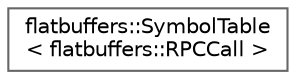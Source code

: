 digraph "Graphical Class Hierarchy"
{
 // LATEX_PDF_SIZE
  bgcolor="transparent";
  edge [fontname=Helvetica,fontsize=10,labelfontname=Helvetica,labelfontsize=10];
  node [fontname=Helvetica,fontsize=10,shape=box,height=0.2,width=0.4];
  rankdir="LR";
  Node0 [id="Node000000",label="flatbuffers::SymbolTable\l\< flatbuffers::RPCCall \>",height=0.2,width=0.4,color="grey40", fillcolor="white", style="filled",URL="$classflatbuffers_1_1SymbolTable.html",tooltip=" "];
}
